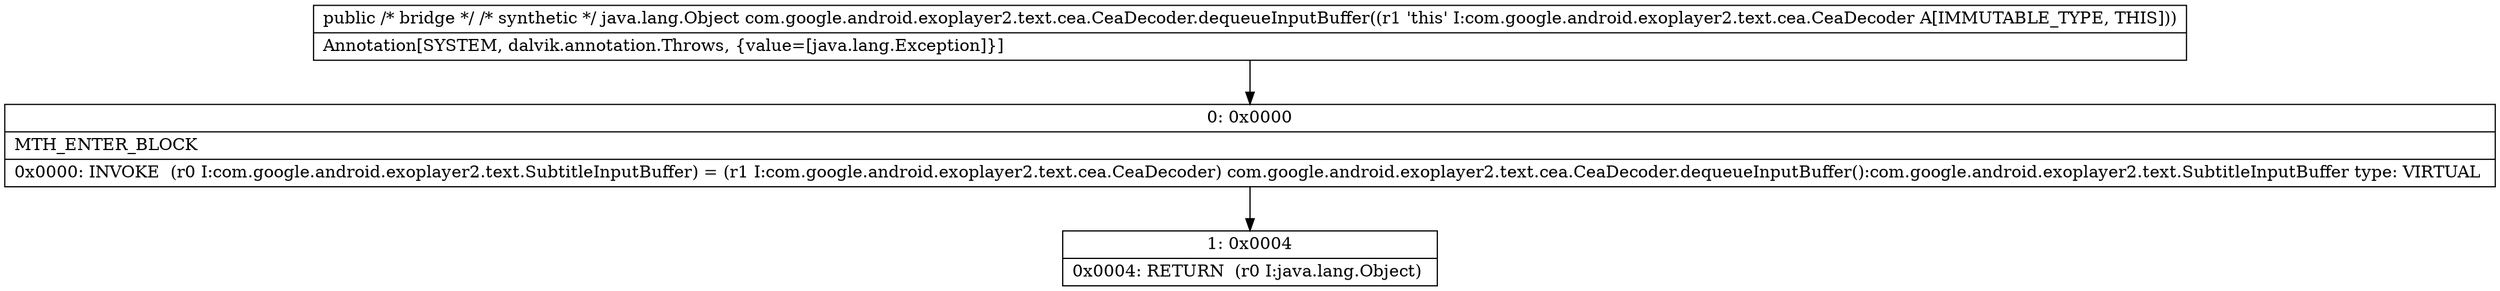 digraph "CFG forcom.google.android.exoplayer2.text.cea.CeaDecoder.dequeueInputBuffer()Ljava\/lang\/Object;" {
Node_0 [shape=record,label="{0\:\ 0x0000|MTH_ENTER_BLOCK\l|0x0000: INVOKE  (r0 I:com.google.android.exoplayer2.text.SubtitleInputBuffer) = (r1 I:com.google.android.exoplayer2.text.cea.CeaDecoder) com.google.android.exoplayer2.text.cea.CeaDecoder.dequeueInputBuffer():com.google.android.exoplayer2.text.SubtitleInputBuffer type: VIRTUAL \l}"];
Node_1 [shape=record,label="{1\:\ 0x0004|0x0004: RETURN  (r0 I:java.lang.Object) \l}"];
MethodNode[shape=record,label="{public \/* bridge *\/ \/* synthetic *\/ java.lang.Object com.google.android.exoplayer2.text.cea.CeaDecoder.dequeueInputBuffer((r1 'this' I:com.google.android.exoplayer2.text.cea.CeaDecoder A[IMMUTABLE_TYPE, THIS]))  | Annotation[SYSTEM, dalvik.annotation.Throws, \{value=[java.lang.Exception]\}]\l}"];
MethodNode -> Node_0;
Node_0 -> Node_1;
}

